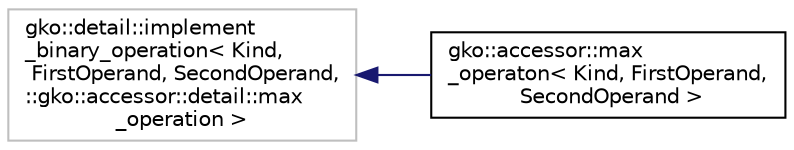 digraph "Graphical Class Hierarchy"
{
 // INTERACTIVE_SVG=YES
  edge [fontname="Helvetica",fontsize="10",labelfontname="Helvetica",labelfontsize="10"];
  node [fontname="Helvetica",fontsize="10",shape=record];
  rankdir="LR";
  Node1 [label="gko::detail::implement\l_binary_operation\< Kind,\l FirstOperand, SecondOperand,\l::gko::accessor::detail::max\l_operation \>",height=0.2,width=0.4,color="grey75", fillcolor="white", style="filled"];
  Node1 -> Node2 [dir="back",color="midnightblue",fontsize="10",style="solid",fontname="Helvetica"];
  Node2 [label="gko::accessor::max\l_operaton\< Kind, FirstOperand,\l SecondOperand \>",height=0.2,width=0.4,color="black", fillcolor="white", style="filled",URL="$structgko_1_1accessor_1_1max__operaton.html"];
}
